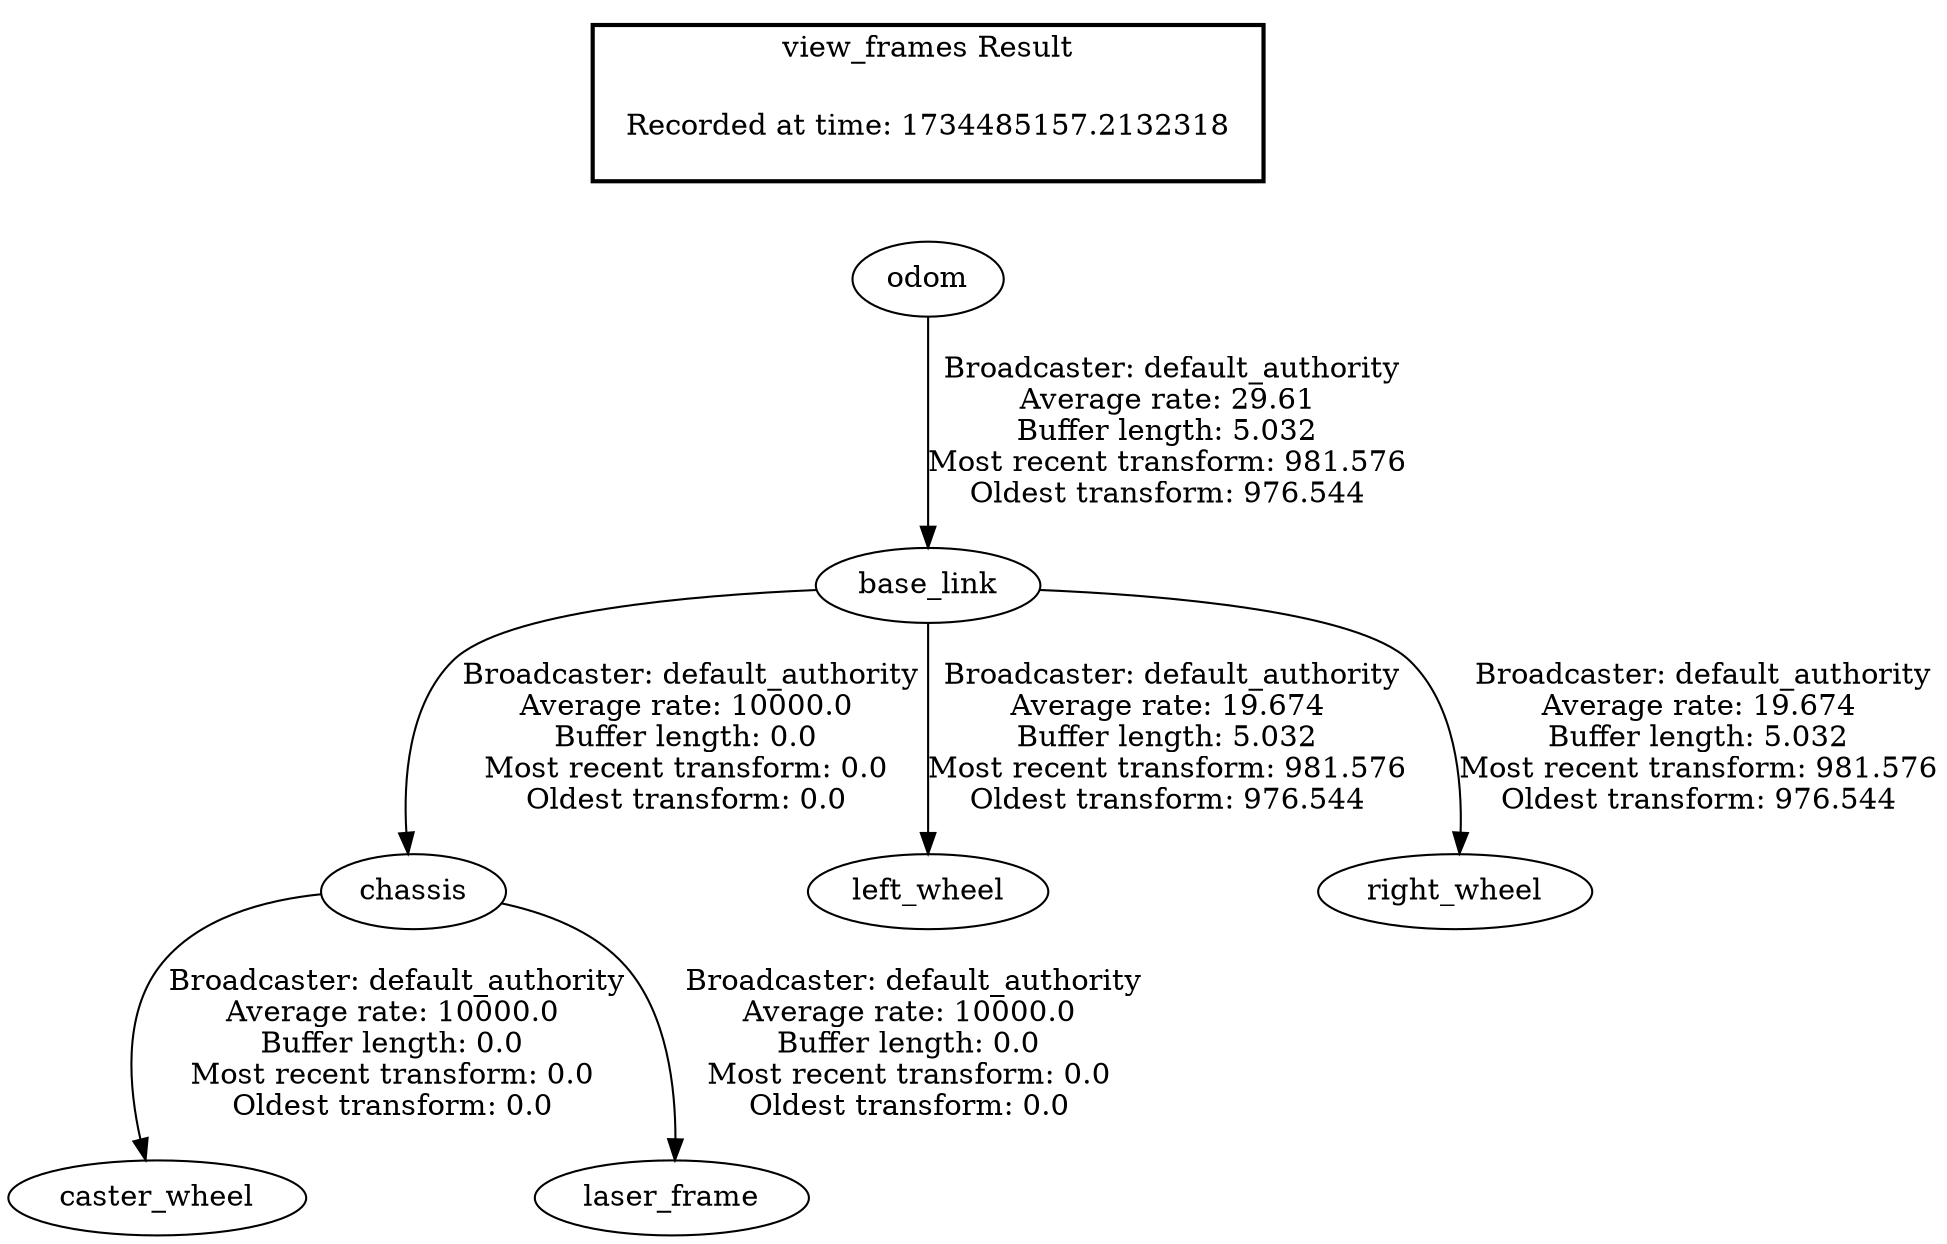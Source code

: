 digraph G {
"odom" -> "base_link"[label=" Broadcaster: default_authority\nAverage rate: 29.61\nBuffer length: 5.032\nMost recent transform: 981.576\nOldest transform: 976.544\n"];
"chassis" -> "caster_wheel"[label=" Broadcaster: default_authority\nAverage rate: 10000.0\nBuffer length: 0.0\nMost recent transform: 0.0\nOldest transform: 0.0\n"];
"base_link" -> "chassis"[label=" Broadcaster: default_authority\nAverage rate: 10000.0\nBuffer length: 0.0\nMost recent transform: 0.0\nOldest transform: 0.0\n"];
"chassis" -> "laser_frame"[label=" Broadcaster: default_authority\nAverage rate: 10000.0\nBuffer length: 0.0\nMost recent transform: 0.0\nOldest transform: 0.0\n"];
"base_link" -> "left_wheel"[label=" Broadcaster: default_authority\nAverage rate: 19.674\nBuffer length: 5.032\nMost recent transform: 981.576\nOldest transform: 976.544\n"];
"base_link" -> "right_wheel"[label=" Broadcaster: default_authority\nAverage rate: 19.674\nBuffer length: 5.032\nMost recent transform: 981.576\nOldest transform: 976.544\n"];
edge [style=invis];
 subgraph cluster_legend { style=bold; color=black; label ="view_frames Result";
"Recorded at time: 1734485157.2132318"[ shape=plaintext ] ;
}->"odom";
}